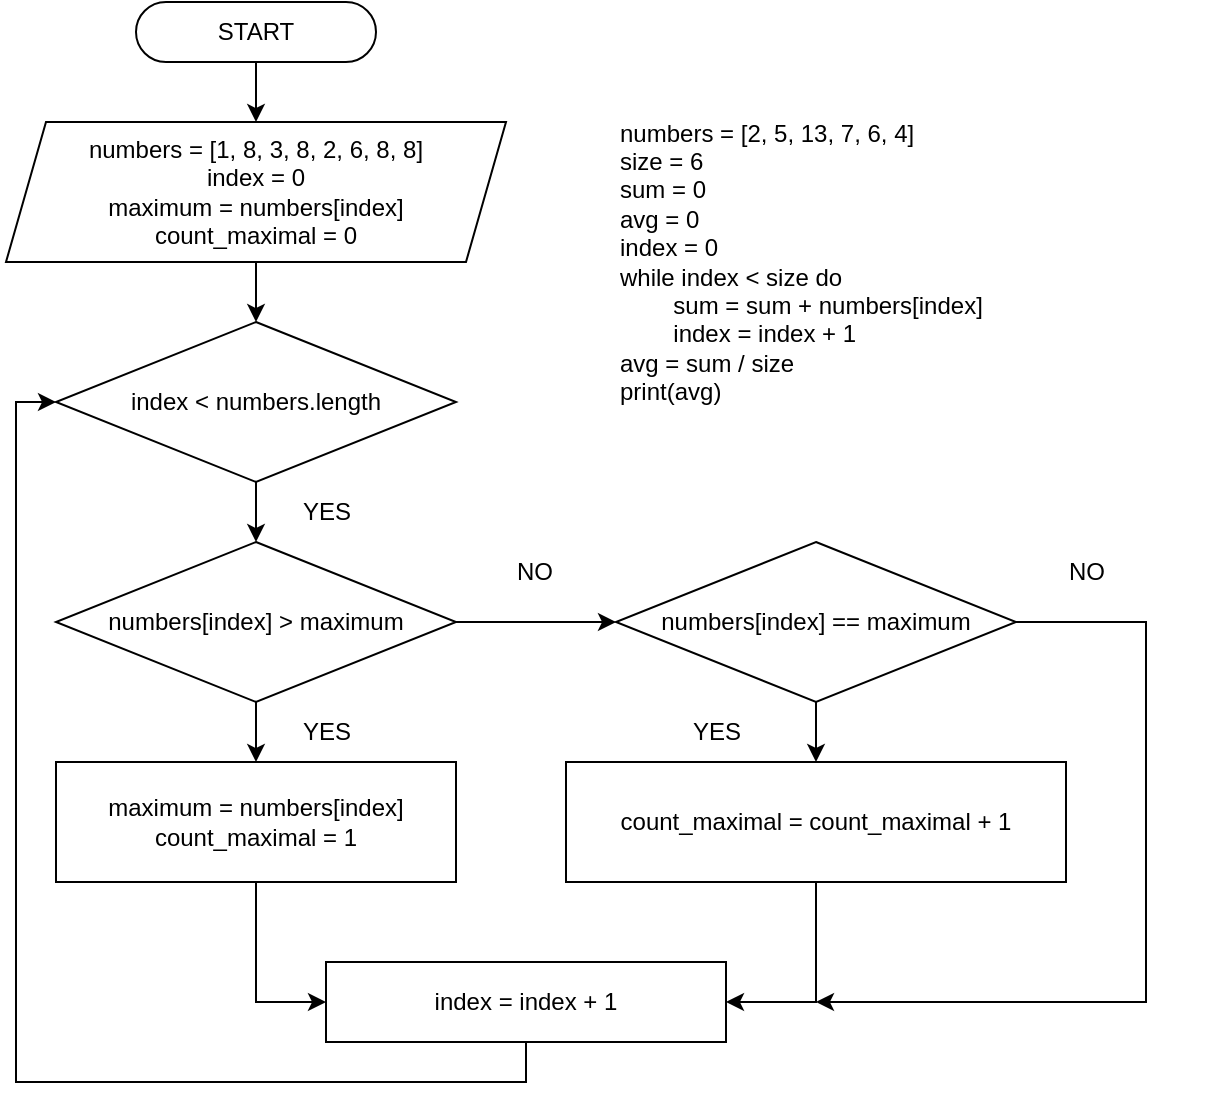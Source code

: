 <mxfile version="20.2.8" type="device"><diagram id="_BEWIo2eM98vpguJfJPW" name="Страница 1"><mxGraphModel dx="652" dy="721" grid="1" gridSize="10" guides="1" tooltips="1" connect="1" arrows="1" fold="1" page="1" pageScale="1" pageWidth="827" pageHeight="1169" math="0" shadow="0"><root><mxCell id="0"/><mxCell id="1" parent="0"/><mxCell id="nsqcF0OsGf0m8a3_EfwD-3" value="" style="edgeStyle=orthogonalEdgeStyle;rounded=0;orthogonalLoop=1;jettySize=auto;html=1;" edge="1" parent="1" source="nsqcF0OsGf0m8a3_EfwD-1" target="nsqcF0OsGf0m8a3_EfwD-2"><mxGeometry relative="1" as="geometry"/></mxCell><mxCell id="nsqcF0OsGf0m8a3_EfwD-1" value="START" style="rounded=1;whiteSpace=wrap;html=1;arcSize=50;" vertex="1" parent="1"><mxGeometry x="215" y="20" width="120" height="30" as="geometry"/></mxCell><mxCell id="nsqcF0OsGf0m8a3_EfwD-5" value="" style="edgeStyle=orthogonalEdgeStyle;rounded=0;orthogonalLoop=1;jettySize=auto;html=1;" edge="1" parent="1" source="nsqcF0OsGf0m8a3_EfwD-2" target="nsqcF0OsGf0m8a3_EfwD-4"><mxGeometry relative="1" as="geometry"/></mxCell><mxCell id="nsqcF0OsGf0m8a3_EfwD-2" value="numbers = [1, 8, 3, 8, 2, 6, 8, 8]&lt;br&gt;index = 0&lt;br&gt;maximum = numbers[index]&lt;br&gt;count_maximal = 0" style="shape=parallelogram;perimeter=parallelogramPerimeter;whiteSpace=wrap;html=1;fixedSize=1;" vertex="1" parent="1"><mxGeometry x="150" y="80" width="250" height="70" as="geometry"/></mxCell><mxCell id="nsqcF0OsGf0m8a3_EfwD-16" value="" style="edgeStyle=orthogonalEdgeStyle;rounded=0;orthogonalLoop=1;jettySize=auto;html=1;entryX=0.5;entryY=0;entryDx=0;entryDy=0;" edge="1" parent="1" source="nsqcF0OsGf0m8a3_EfwD-4" target="nsqcF0OsGf0m8a3_EfwD-6"><mxGeometry relative="1" as="geometry"/></mxCell><mxCell id="nsqcF0OsGf0m8a3_EfwD-4" value="index &amp;lt; numbers.length" style="rhombus;whiteSpace=wrap;html=1;" vertex="1" parent="1"><mxGeometry x="175" y="180" width="200" height="80" as="geometry"/></mxCell><mxCell id="nsqcF0OsGf0m8a3_EfwD-10" value="" style="edgeStyle=orthogonalEdgeStyle;rounded=0;orthogonalLoop=1;jettySize=auto;html=1;" edge="1" parent="1" source="nsqcF0OsGf0m8a3_EfwD-6" target="nsqcF0OsGf0m8a3_EfwD-7"><mxGeometry relative="1" as="geometry"/></mxCell><mxCell id="nsqcF0OsGf0m8a3_EfwD-13" value="" style="edgeStyle=orthogonalEdgeStyle;rounded=0;orthogonalLoop=1;jettySize=auto;html=1;" edge="1" parent="1" source="nsqcF0OsGf0m8a3_EfwD-6" target="nsqcF0OsGf0m8a3_EfwD-12"><mxGeometry relative="1" as="geometry"/></mxCell><mxCell id="nsqcF0OsGf0m8a3_EfwD-6" value="numbers[index] &amp;gt; maximum" style="rhombus;whiteSpace=wrap;html=1;" vertex="1" parent="1"><mxGeometry x="175" y="290" width="200" height="80" as="geometry"/></mxCell><mxCell id="nsqcF0OsGf0m8a3_EfwD-19" style="edgeStyle=orthogonalEdgeStyle;rounded=0;orthogonalLoop=1;jettySize=auto;html=1;exitX=0.5;exitY=1;exitDx=0;exitDy=0;entryX=0;entryY=0.5;entryDx=0;entryDy=0;" edge="1" parent="1" source="nsqcF0OsGf0m8a3_EfwD-7" target="nsqcF0OsGf0m8a3_EfwD-9"><mxGeometry relative="1" as="geometry"/></mxCell><mxCell id="nsqcF0OsGf0m8a3_EfwD-7" value="maximum = numbers[index]&lt;br&gt;count_maximal = 1" style="rounded=0;whiteSpace=wrap;html=1;" vertex="1" parent="1"><mxGeometry x="175" y="400" width="200" height="60" as="geometry"/></mxCell><mxCell id="nsqcF0OsGf0m8a3_EfwD-20" style="edgeStyle=orthogonalEdgeStyle;rounded=0;orthogonalLoop=1;jettySize=auto;html=1;exitX=0.5;exitY=1;exitDx=0;exitDy=0;entryX=0;entryY=0.5;entryDx=0;entryDy=0;" edge="1" parent="1" source="nsqcF0OsGf0m8a3_EfwD-9" target="nsqcF0OsGf0m8a3_EfwD-4"><mxGeometry relative="1" as="geometry"><mxPoint x="130" y="310" as="targetPoint"/></mxGeometry></mxCell><mxCell id="nsqcF0OsGf0m8a3_EfwD-9" value="index = index + 1" style="rounded=0;whiteSpace=wrap;html=1;" vertex="1" parent="1"><mxGeometry x="310" y="500" width="200" height="40" as="geometry"/></mxCell><mxCell id="nsqcF0OsGf0m8a3_EfwD-11" value="YES" style="text;html=1;align=center;verticalAlign=middle;resizable=0;points=[];autosize=1;strokeColor=none;fillColor=none;" vertex="1" parent="1"><mxGeometry x="285" y="370" width="50" height="30" as="geometry"/></mxCell><mxCell id="nsqcF0OsGf0m8a3_EfwD-17" value="" style="edgeStyle=orthogonalEdgeStyle;rounded=0;orthogonalLoop=1;jettySize=auto;html=1;" edge="1" parent="1" source="nsqcF0OsGf0m8a3_EfwD-12" target="nsqcF0OsGf0m8a3_EfwD-14"><mxGeometry relative="1" as="geometry"/></mxCell><mxCell id="nsqcF0OsGf0m8a3_EfwD-22" style="edgeStyle=orthogonalEdgeStyle;rounded=0;orthogonalLoop=1;jettySize=auto;html=1;exitX=1;exitY=0.5;exitDx=0;exitDy=0;" edge="1" parent="1" source="nsqcF0OsGf0m8a3_EfwD-12"><mxGeometry relative="1" as="geometry"><mxPoint x="555" y="520" as="targetPoint"/><Array as="points"><mxPoint x="720" y="330"/><mxPoint x="720" y="520"/></Array></mxGeometry></mxCell><mxCell id="nsqcF0OsGf0m8a3_EfwD-12" value="numbers[index] == maximum" style="rhombus;whiteSpace=wrap;html=1;" vertex="1" parent="1"><mxGeometry x="455" y="290" width="200" height="80" as="geometry"/></mxCell><mxCell id="nsqcF0OsGf0m8a3_EfwD-18" style="edgeStyle=orthogonalEdgeStyle;rounded=0;orthogonalLoop=1;jettySize=auto;html=1;exitX=0.5;exitY=1;exitDx=0;exitDy=0;entryX=1;entryY=0.5;entryDx=0;entryDy=0;" edge="1" parent="1" source="nsqcF0OsGf0m8a3_EfwD-14" target="nsqcF0OsGf0m8a3_EfwD-9"><mxGeometry relative="1" as="geometry"/></mxCell><mxCell id="nsqcF0OsGf0m8a3_EfwD-14" value="count_maximal = count_maximal + 1" style="rounded=0;whiteSpace=wrap;html=1;" vertex="1" parent="1"><mxGeometry x="430" y="400" width="250" height="60" as="geometry"/></mxCell><mxCell id="nsqcF0OsGf0m8a3_EfwD-15" value="NO" style="text;html=1;align=center;verticalAlign=middle;resizable=0;points=[];autosize=1;strokeColor=none;fillColor=none;" vertex="1" parent="1"><mxGeometry x="394" y="290" width="40" height="30" as="geometry"/></mxCell><mxCell id="nsqcF0OsGf0m8a3_EfwD-21" value="YES" style="text;html=1;align=center;verticalAlign=middle;resizable=0;points=[];autosize=1;strokeColor=none;fillColor=none;" vertex="1" parent="1"><mxGeometry x="480" y="370" width="50" height="30" as="geometry"/></mxCell><mxCell id="nsqcF0OsGf0m8a3_EfwD-23" value="NO" style="text;html=1;align=center;verticalAlign=middle;resizable=0;points=[];autosize=1;strokeColor=none;fillColor=none;" vertex="1" parent="1"><mxGeometry x="670" y="290" width="40" height="30" as="geometry"/></mxCell><mxCell id="nsqcF0OsGf0m8a3_EfwD-24" value="YES" style="text;html=1;align=center;verticalAlign=middle;resizable=0;points=[];autosize=1;strokeColor=none;fillColor=none;" vertex="1" parent="1"><mxGeometry x="285" y="260" width="50" height="30" as="geometry"/></mxCell><mxCell id="nsqcF0OsGf0m8a3_EfwD-27" value="numbers = [2, 5, 13, 7, 6, 4]&lt;br&gt;size = 6&lt;br&gt;sum = 0&lt;br&gt;avg = 0&lt;br&gt;index = 0&lt;br&gt;while index &amp;lt; size do&lt;br&gt;&lt;span style=&quot;white-space: pre;&quot;&gt;&#9;&lt;/span&gt;sum = sum + numbers[index]&lt;br&gt;&lt;span style=&quot;white-space: pre;&quot;&gt;&#9;&lt;/span&gt;index = index + 1&lt;br&gt;avg = sum / size&lt;br&gt;print(avg)" style="text;html=1;strokeColor=none;fillColor=none;align=left;verticalAlign=middle;whiteSpace=wrap;rounded=0;" vertex="1" parent="1"><mxGeometry x="455" y="20" width="306" height="260" as="geometry"/></mxCell></root></mxGraphModel></diagram></mxfile>